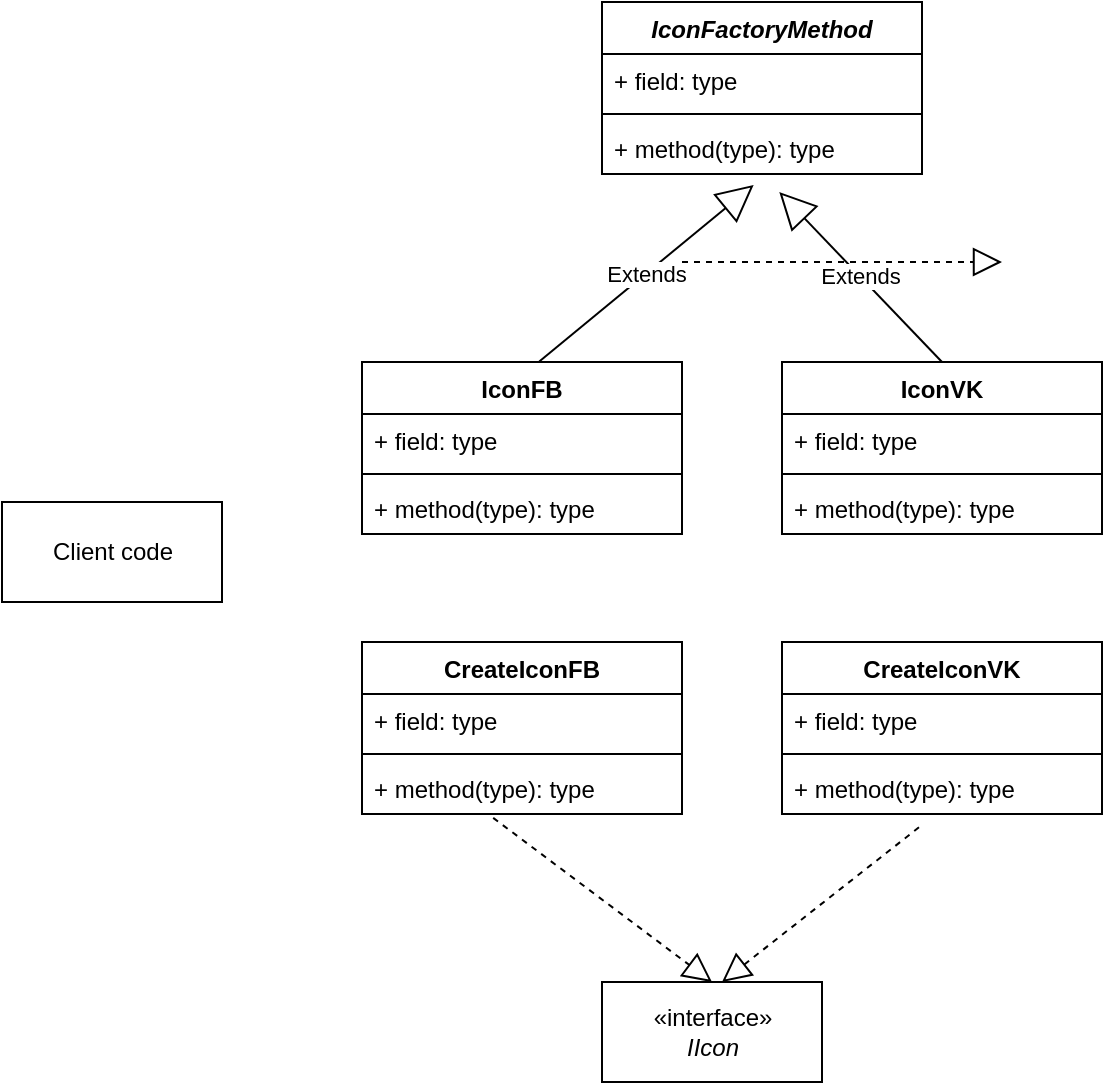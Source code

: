 <mxfile version="15.5.2" type="github">
  <diagram id="C5RBs43oDa-KdzZeNtuy" name="Page-1">
    <mxGraphModel dx="1957" dy="885" grid="1" gridSize="10" guides="1" tooltips="1" connect="1" arrows="1" fold="1" page="1" pageScale="1" pageWidth="1169" pageHeight="827" math="0" shadow="0">
      <root>
        <mxCell id="WIyWlLk6GJQsqaUBKTNV-0" />
        <mxCell id="WIyWlLk6GJQsqaUBKTNV-1" parent="WIyWlLk6GJQsqaUBKTNV-0" />
        <mxCell id="Sh5xyuJBFkFWloxP1cmn-0" value="«interface»&lt;br&gt;&lt;i&gt;IIcon&lt;/i&gt;" style="html=1;" vertex="1" parent="WIyWlLk6GJQsqaUBKTNV-1">
          <mxGeometry x="270" y="750" width="110" height="50" as="geometry" />
        </mxCell>
        <mxCell id="Sh5xyuJBFkFWloxP1cmn-1" value="IconFactoryMethod" style="swimlane;fontStyle=3;align=center;verticalAlign=top;childLayout=stackLayout;horizontal=1;startSize=26;horizontalStack=0;resizeParent=1;resizeParentMax=0;resizeLast=0;collapsible=1;marginBottom=0;" vertex="1" parent="WIyWlLk6GJQsqaUBKTNV-1">
          <mxGeometry x="270" y="260" width="160" height="86" as="geometry" />
        </mxCell>
        <mxCell id="Sh5xyuJBFkFWloxP1cmn-2" value="+ field: type" style="text;strokeColor=none;fillColor=none;align=left;verticalAlign=top;spacingLeft=4;spacingRight=4;overflow=hidden;rotatable=0;points=[[0,0.5],[1,0.5]];portConstraint=eastwest;" vertex="1" parent="Sh5xyuJBFkFWloxP1cmn-1">
          <mxGeometry y="26" width="160" height="26" as="geometry" />
        </mxCell>
        <mxCell id="Sh5xyuJBFkFWloxP1cmn-3" value="" style="line;strokeWidth=1;fillColor=none;align=left;verticalAlign=middle;spacingTop=-1;spacingLeft=3;spacingRight=3;rotatable=0;labelPosition=right;points=[];portConstraint=eastwest;" vertex="1" parent="Sh5xyuJBFkFWloxP1cmn-1">
          <mxGeometry y="52" width="160" height="8" as="geometry" />
        </mxCell>
        <mxCell id="Sh5xyuJBFkFWloxP1cmn-4" value="+ method(type): type" style="text;strokeColor=none;fillColor=none;align=left;verticalAlign=top;spacingLeft=4;spacingRight=4;overflow=hidden;rotatable=0;points=[[0,0.5],[1,0.5]];portConstraint=eastwest;" vertex="1" parent="Sh5xyuJBFkFWloxP1cmn-1">
          <mxGeometry y="60" width="160" height="26" as="geometry" />
        </mxCell>
        <mxCell id="Sh5xyuJBFkFWloxP1cmn-5" value="IconFB" style="swimlane;fontStyle=1;align=center;verticalAlign=top;childLayout=stackLayout;horizontal=1;startSize=26;horizontalStack=0;resizeParent=1;resizeParentMax=0;resizeLast=0;collapsible=1;marginBottom=0;" vertex="1" parent="WIyWlLk6GJQsqaUBKTNV-1">
          <mxGeometry x="150" y="440" width="160" height="86" as="geometry" />
        </mxCell>
        <mxCell id="Sh5xyuJBFkFWloxP1cmn-6" value="+ field: type" style="text;strokeColor=none;fillColor=none;align=left;verticalAlign=top;spacingLeft=4;spacingRight=4;overflow=hidden;rotatable=0;points=[[0,0.5],[1,0.5]];portConstraint=eastwest;" vertex="1" parent="Sh5xyuJBFkFWloxP1cmn-5">
          <mxGeometry y="26" width="160" height="26" as="geometry" />
        </mxCell>
        <mxCell id="Sh5xyuJBFkFWloxP1cmn-7" value="" style="line;strokeWidth=1;fillColor=none;align=left;verticalAlign=middle;spacingTop=-1;spacingLeft=3;spacingRight=3;rotatable=0;labelPosition=right;points=[];portConstraint=eastwest;" vertex="1" parent="Sh5xyuJBFkFWloxP1cmn-5">
          <mxGeometry y="52" width="160" height="8" as="geometry" />
        </mxCell>
        <mxCell id="Sh5xyuJBFkFWloxP1cmn-8" value="+ method(type): type" style="text;strokeColor=none;fillColor=none;align=left;verticalAlign=top;spacingLeft=4;spacingRight=4;overflow=hidden;rotatable=0;points=[[0,0.5],[1,0.5]];portConstraint=eastwest;" vertex="1" parent="Sh5xyuJBFkFWloxP1cmn-5">
          <mxGeometry y="60" width="160" height="26" as="geometry" />
        </mxCell>
        <mxCell id="Sh5xyuJBFkFWloxP1cmn-9" value="IconVK" style="swimlane;fontStyle=1;align=center;verticalAlign=top;childLayout=stackLayout;horizontal=1;startSize=26;horizontalStack=0;resizeParent=1;resizeParentMax=0;resizeLast=0;collapsible=1;marginBottom=0;" vertex="1" parent="WIyWlLk6GJQsqaUBKTNV-1">
          <mxGeometry x="360" y="440" width="160" height="86" as="geometry" />
        </mxCell>
        <mxCell id="Sh5xyuJBFkFWloxP1cmn-10" value="+ field: type" style="text;strokeColor=none;fillColor=none;align=left;verticalAlign=top;spacingLeft=4;spacingRight=4;overflow=hidden;rotatable=0;points=[[0,0.5],[1,0.5]];portConstraint=eastwest;" vertex="1" parent="Sh5xyuJBFkFWloxP1cmn-9">
          <mxGeometry y="26" width="160" height="26" as="geometry" />
        </mxCell>
        <mxCell id="Sh5xyuJBFkFWloxP1cmn-11" value="" style="line;strokeWidth=1;fillColor=none;align=left;verticalAlign=middle;spacingTop=-1;spacingLeft=3;spacingRight=3;rotatable=0;labelPosition=right;points=[];portConstraint=eastwest;" vertex="1" parent="Sh5xyuJBFkFWloxP1cmn-9">
          <mxGeometry y="52" width="160" height="8" as="geometry" />
        </mxCell>
        <mxCell id="Sh5xyuJBFkFWloxP1cmn-12" value="+ method(type): type" style="text;strokeColor=none;fillColor=none;align=left;verticalAlign=top;spacingLeft=4;spacingRight=4;overflow=hidden;rotatable=0;points=[[0,0.5],[1,0.5]];portConstraint=eastwest;" vertex="1" parent="Sh5xyuJBFkFWloxP1cmn-9">
          <mxGeometry y="60" width="160" height="26" as="geometry" />
        </mxCell>
        <mxCell id="Sh5xyuJBFkFWloxP1cmn-13" value="CreateIconFB" style="swimlane;fontStyle=1;align=center;verticalAlign=top;childLayout=stackLayout;horizontal=1;startSize=26;horizontalStack=0;resizeParent=1;resizeParentMax=0;resizeLast=0;collapsible=1;marginBottom=0;" vertex="1" parent="WIyWlLk6GJQsqaUBKTNV-1">
          <mxGeometry x="150" y="580" width="160" height="86" as="geometry" />
        </mxCell>
        <mxCell id="Sh5xyuJBFkFWloxP1cmn-14" value="+ field: type" style="text;strokeColor=none;fillColor=none;align=left;verticalAlign=top;spacingLeft=4;spacingRight=4;overflow=hidden;rotatable=0;points=[[0,0.5],[1,0.5]];portConstraint=eastwest;" vertex="1" parent="Sh5xyuJBFkFWloxP1cmn-13">
          <mxGeometry y="26" width="160" height="26" as="geometry" />
        </mxCell>
        <mxCell id="Sh5xyuJBFkFWloxP1cmn-15" value="" style="line;strokeWidth=1;fillColor=none;align=left;verticalAlign=middle;spacingTop=-1;spacingLeft=3;spacingRight=3;rotatable=0;labelPosition=right;points=[];portConstraint=eastwest;" vertex="1" parent="Sh5xyuJBFkFWloxP1cmn-13">
          <mxGeometry y="52" width="160" height="8" as="geometry" />
        </mxCell>
        <mxCell id="Sh5xyuJBFkFWloxP1cmn-16" value="+ method(type): type" style="text;strokeColor=none;fillColor=none;align=left;verticalAlign=top;spacingLeft=4;spacingRight=4;overflow=hidden;rotatable=0;points=[[0,0.5],[1,0.5]];portConstraint=eastwest;" vertex="1" parent="Sh5xyuJBFkFWloxP1cmn-13">
          <mxGeometry y="60" width="160" height="26" as="geometry" />
        </mxCell>
        <mxCell id="Sh5xyuJBFkFWloxP1cmn-17" value="CreateIconVK" style="swimlane;fontStyle=1;align=center;verticalAlign=top;childLayout=stackLayout;horizontal=1;startSize=26;horizontalStack=0;resizeParent=1;resizeParentMax=0;resizeLast=0;collapsible=1;marginBottom=0;" vertex="1" parent="WIyWlLk6GJQsqaUBKTNV-1">
          <mxGeometry x="360" y="580" width="160" height="86" as="geometry" />
        </mxCell>
        <mxCell id="Sh5xyuJBFkFWloxP1cmn-18" value="+ field: type" style="text;strokeColor=none;fillColor=none;align=left;verticalAlign=top;spacingLeft=4;spacingRight=4;overflow=hidden;rotatable=0;points=[[0,0.5],[1,0.5]];portConstraint=eastwest;" vertex="1" parent="Sh5xyuJBFkFWloxP1cmn-17">
          <mxGeometry y="26" width="160" height="26" as="geometry" />
        </mxCell>
        <mxCell id="Sh5xyuJBFkFWloxP1cmn-19" value="" style="line;strokeWidth=1;fillColor=none;align=left;verticalAlign=middle;spacingTop=-1;spacingLeft=3;spacingRight=3;rotatable=0;labelPosition=right;points=[];portConstraint=eastwest;" vertex="1" parent="Sh5xyuJBFkFWloxP1cmn-17">
          <mxGeometry y="52" width="160" height="8" as="geometry" />
        </mxCell>
        <mxCell id="Sh5xyuJBFkFWloxP1cmn-20" value="+ method(type): type" style="text;strokeColor=none;fillColor=none;align=left;verticalAlign=top;spacingLeft=4;spacingRight=4;overflow=hidden;rotatable=0;points=[[0,0.5],[1,0.5]];portConstraint=eastwest;" vertex="1" parent="Sh5xyuJBFkFWloxP1cmn-17">
          <mxGeometry y="60" width="160" height="26" as="geometry" />
        </mxCell>
        <mxCell id="Sh5xyuJBFkFWloxP1cmn-21" value="Client code" style="html=1;" vertex="1" parent="WIyWlLk6GJQsqaUBKTNV-1">
          <mxGeometry x="-30" y="510" width="110" height="50" as="geometry" />
        </mxCell>
        <mxCell id="Sh5xyuJBFkFWloxP1cmn-22" value="Extends" style="endArrow=block;endSize=16;endFill=0;html=1;rounded=0;exitX=0.554;exitY=-0.003;exitDx=0;exitDy=0;exitPerimeter=0;entryX=0.474;entryY=1.21;entryDx=0;entryDy=0;entryPerimeter=0;" edge="1" parent="WIyWlLk6GJQsqaUBKTNV-1" source="Sh5xyuJBFkFWloxP1cmn-5" target="Sh5xyuJBFkFWloxP1cmn-4">
          <mxGeometry width="160" relative="1" as="geometry">
            <mxPoint x="250" y="410" as="sourcePoint" />
            <mxPoint x="410" y="410" as="targetPoint" />
          </mxGeometry>
        </mxCell>
        <mxCell id="Sh5xyuJBFkFWloxP1cmn-23" value="Extends" style="endArrow=block;endSize=16;endFill=0;html=1;rounded=0;exitX=0.5;exitY=0;exitDx=0;exitDy=0;entryX=0.554;entryY=1.346;entryDx=0;entryDy=0;entryPerimeter=0;" edge="1" parent="WIyWlLk6GJQsqaUBKTNV-1" source="Sh5xyuJBFkFWloxP1cmn-9" target="Sh5xyuJBFkFWloxP1cmn-4">
          <mxGeometry width="160" relative="1" as="geometry">
            <mxPoint x="420" y="410" as="sourcePoint" />
            <mxPoint x="580" y="410" as="targetPoint" />
          </mxGeometry>
        </mxCell>
        <mxCell id="Sh5xyuJBFkFWloxP1cmn-24" value="" style="endArrow=block;dashed=1;endFill=0;endSize=12;html=1;rounded=0;" edge="1" parent="WIyWlLk6GJQsqaUBKTNV-1">
          <mxGeometry width="160" relative="1" as="geometry">
            <mxPoint x="310" y="390" as="sourcePoint" />
            <mxPoint x="470" y="390" as="targetPoint" />
          </mxGeometry>
        </mxCell>
        <mxCell id="Sh5xyuJBFkFWloxP1cmn-25" value="" style="endArrow=block;dashed=1;endFill=0;endSize=12;html=1;rounded=0;entryX=0.5;entryY=0;entryDx=0;entryDy=0;exitX=0.41;exitY=1.075;exitDx=0;exitDy=0;exitPerimeter=0;" edge="1" parent="WIyWlLk6GJQsqaUBKTNV-1" source="Sh5xyuJBFkFWloxP1cmn-16" target="Sh5xyuJBFkFWloxP1cmn-0">
          <mxGeometry width="160" relative="1" as="geometry">
            <mxPoint x="180" y="710" as="sourcePoint" />
            <mxPoint x="340" y="710" as="targetPoint" />
          </mxGeometry>
        </mxCell>
        <mxCell id="Sh5xyuJBFkFWloxP1cmn-26" value="" style="endArrow=block;dashed=1;endFill=0;endSize=12;html=1;rounded=0;exitX=0.428;exitY=1.256;exitDx=0;exitDy=0;exitPerimeter=0;" edge="1" parent="WIyWlLk6GJQsqaUBKTNV-1" source="Sh5xyuJBFkFWloxP1cmn-20">
          <mxGeometry width="160" relative="1" as="geometry">
            <mxPoint x="430" y="710" as="sourcePoint" />
            <mxPoint x="330" y="750" as="targetPoint" />
          </mxGeometry>
        </mxCell>
      </root>
    </mxGraphModel>
  </diagram>
</mxfile>

